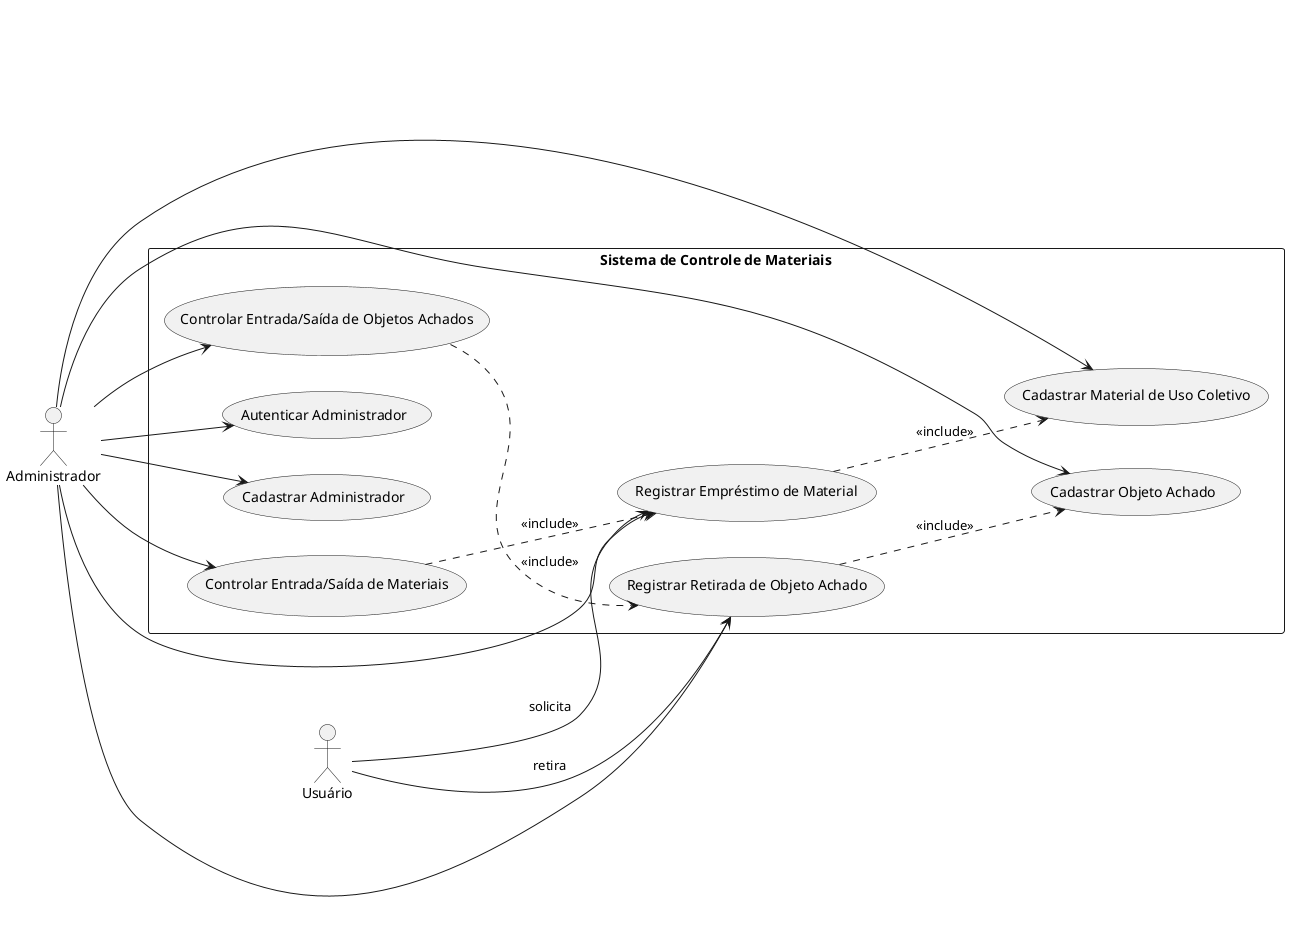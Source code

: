 @startuml
left to right direction
actor Administrador
actor "Usuário" as Usuario

rectangle "Sistema de Controle de Materiais" {
    usecase "Cadastrar Administrador" as UC1
    usecase "Cadastrar Material de Uso Coletivo" as UC2
    usecase "Registrar Empréstimo de Material" as UC3
    usecase "Controlar Entrada/Saída de Materiais" as UC4
    usecase "Cadastrar Objeto Achado" as UC5
    usecase "Registrar Retirada de Objeto Achado" as UC6
    usecase "Controlar Entrada/Saída de Objetos Achados" as UC7
    usecase "Autenticar Administrador" as UC8
}

Administrador --> UC1
Administrador --> UC2
Administrador --> UC3
Administrador --> UC4
Administrador --> UC5
Administrador --> UC7
Administrador --> UC8
Administrador --> UC6

Usuario --> UC3 : solicita
Usuario --> UC6 : retira

UC4 .-> UC3 : <<include>>
UC3 .-> UC2 : <<include>>

UC7 .-> UC6 : <<include>>
UC6 .-> UC5 : <<include>>

@enduml